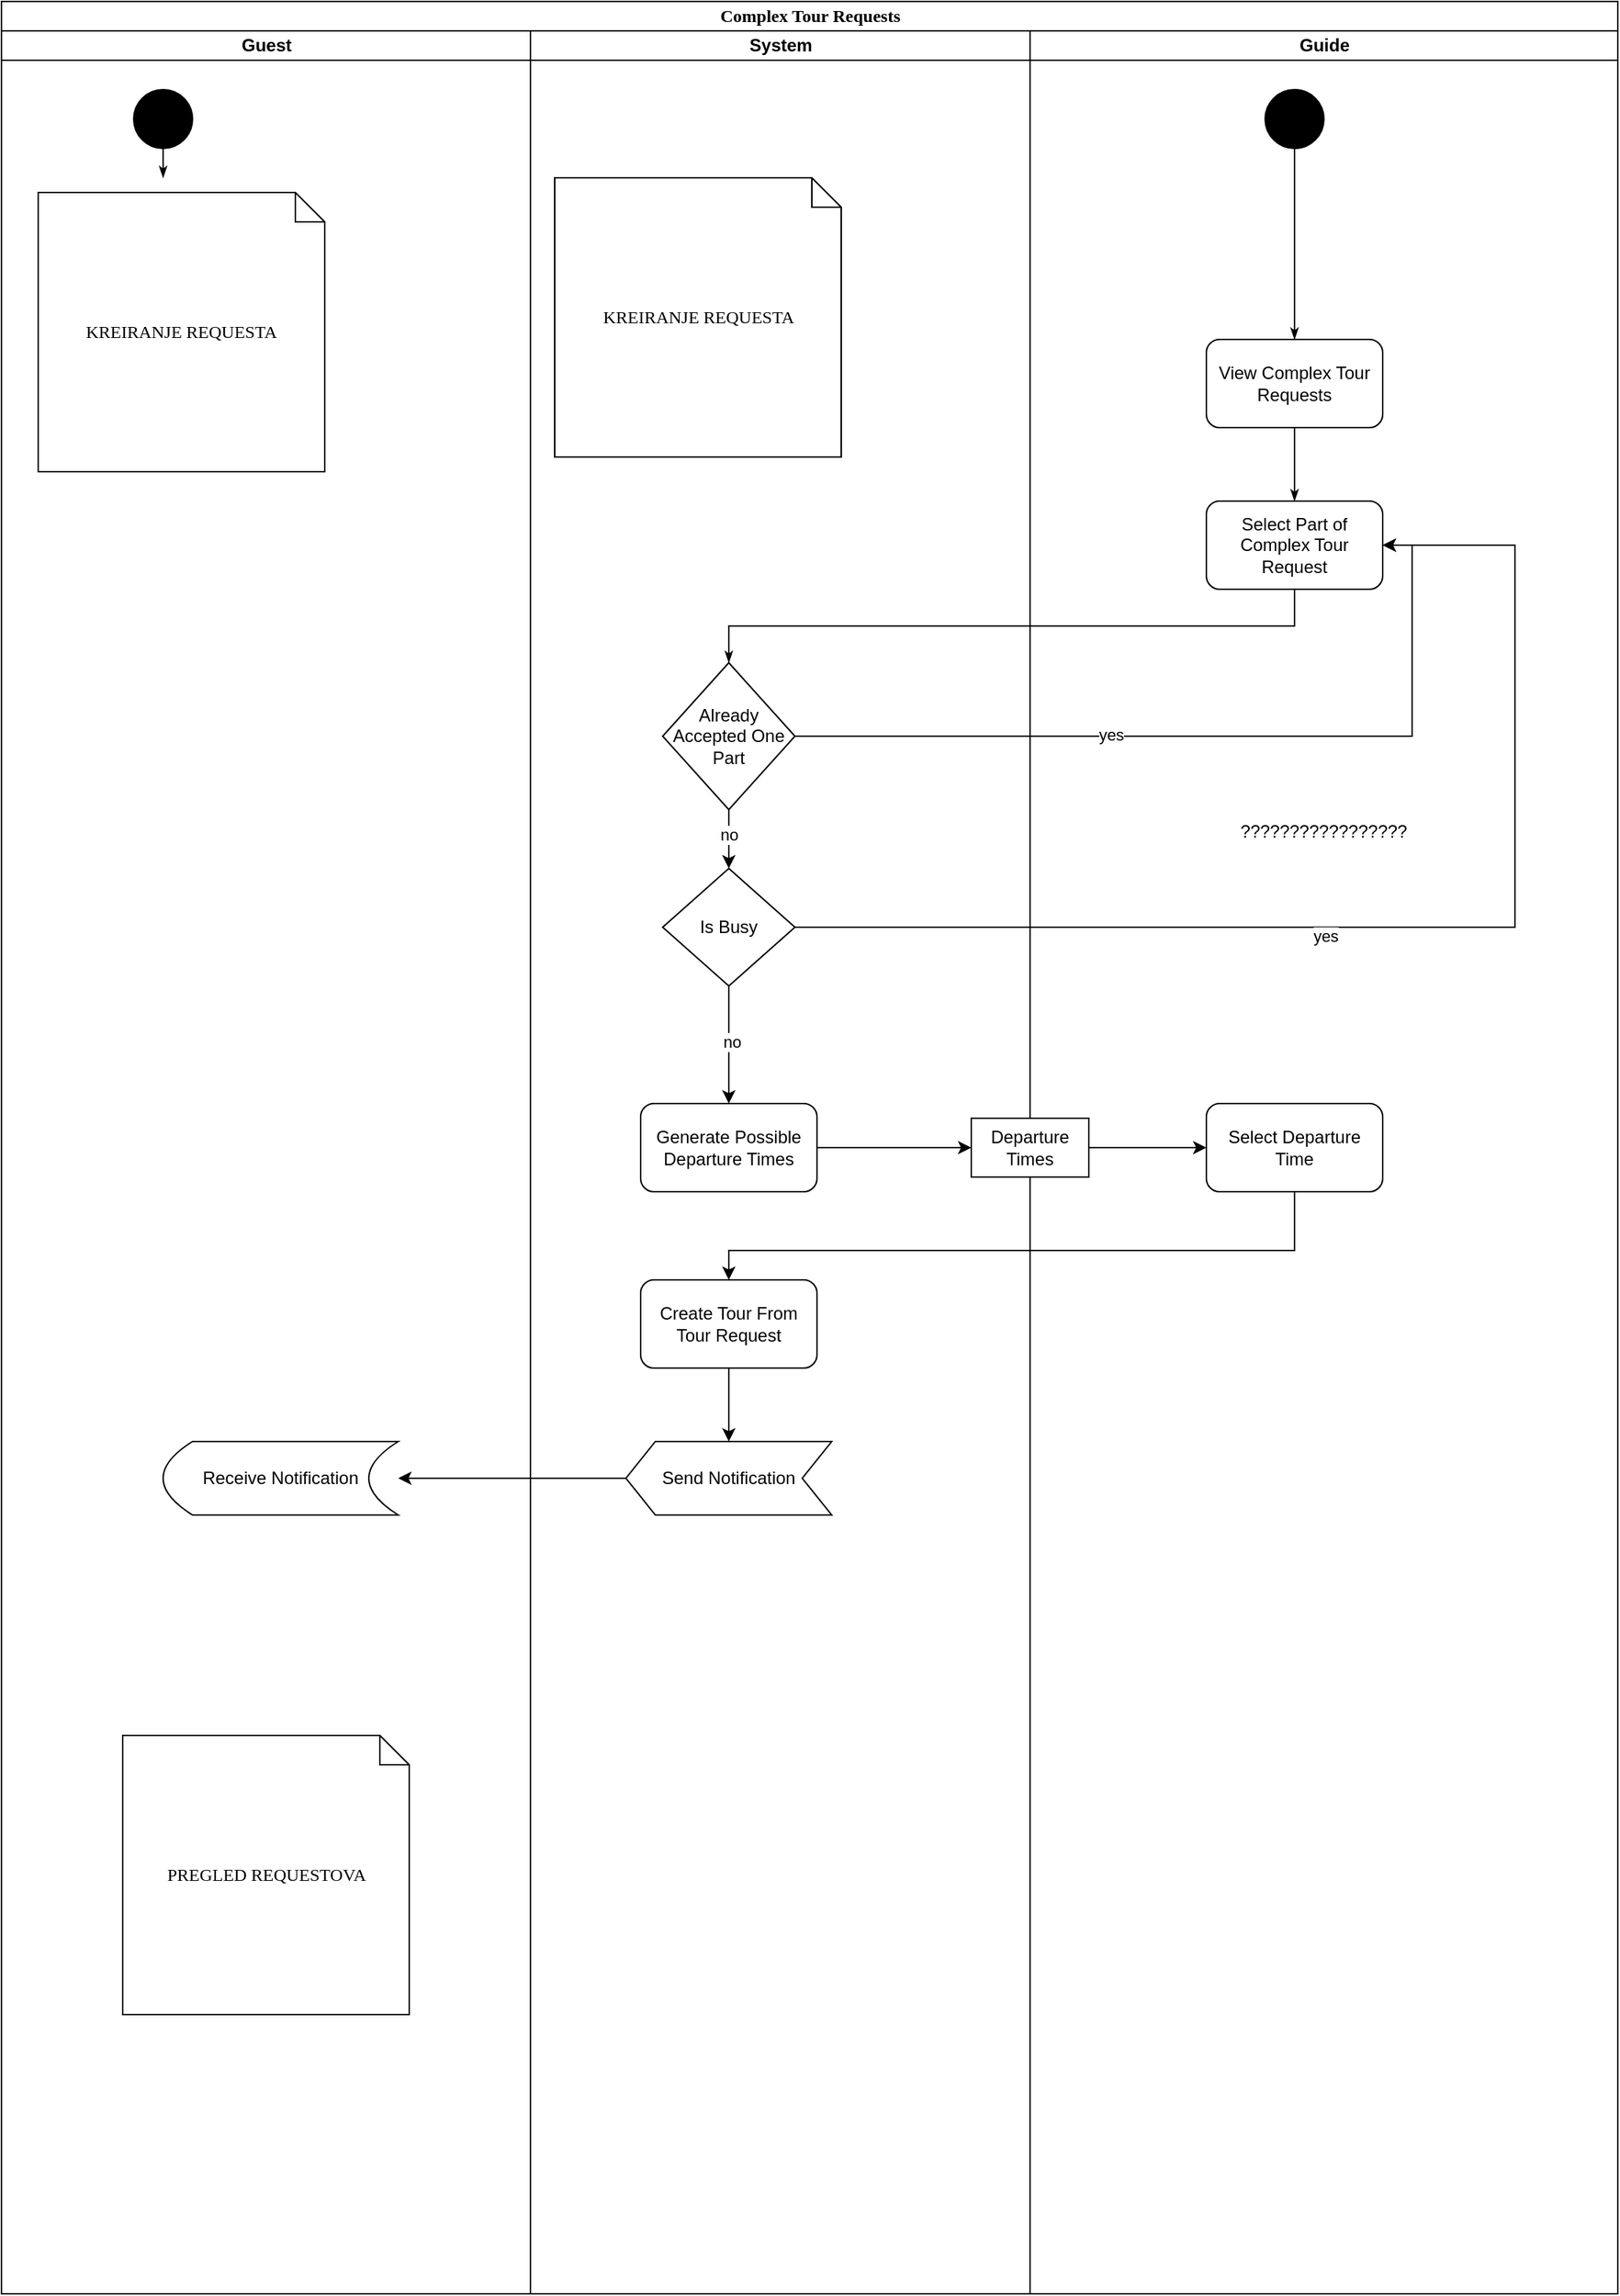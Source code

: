<mxfile version="21.3.8" type="github">
  <diagram name="Page-1" id="Fw9cqJjb__tHlQrYpdmn">
    <mxGraphModel dx="1434" dy="764" grid="1" gridSize="10" guides="1" tooltips="1" connect="1" arrows="1" fold="1" page="1" pageScale="1" pageWidth="850" pageHeight="1100" math="0" shadow="0">
      <root>
        <mxCell id="0" />
        <mxCell id="1" parent="0" />
        <mxCell id="8VgfwEKivi2yDVHk0vp1-1" value="Complex Tour Requests" style="swimlane;html=1;childLayout=stackLayout;startSize=20;rounded=0;shadow=0;comic=0;labelBackgroundColor=none;strokeWidth=1;fontFamily=Verdana;fontSize=12;align=center;" vertex="1" parent="1">
          <mxGeometry x="40" y="70" width="1100" height="1560" as="geometry" />
        </mxCell>
        <mxCell id="8VgfwEKivi2yDVHk0vp1-2" value="Guest" style="swimlane;html=1;startSize=20;" vertex="1" parent="8VgfwEKivi2yDVHk0vp1-1">
          <mxGeometry y="20" width="360" height="1540" as="geometry" />
        </mxCell>
        <mxCell id="8VgfwEKivi2yDVHk0vp1-29" value="" style="ellipse;whiteSpace=wrap;html=1;rounded=0;shadow=0;comic=0;labelBackgroundColor=none;strokeWidth=1;fillColor=#000000;fontFamily=Verdana;fontSize=12;align=center;" vertex="1" parent="8VgfwEKivi2yDVHk0vp1-2">
          <mxGeometry x="90" y="40" width="40" height="40" as="geometry" />
        </mxCell>
        <mxCell id="8VgfwEKivi2yDVHk0vp1-28" style="edgeStyle=orthogonalEdgeStyle;rounded=0;html=1;labelBackgroundColor=none;startArrow=none;startFill=0;startSize=5;endArrow=classicThin;endFill=1;endSize=5;jettySize=auto;orthogonalLoop=1;strokeWidth=1;fontFamily=Verdana;fontSize=12" edge="1" parent="8VgfwEKivi2yDVHk0vp1-2" source="8VgfwEKivi2yDVHk0vp1-29">
          <mxGeometry relative="1" as="geometry">
            <mxPoint x="110" y="100" as="targetPoint" />
          </mxGeometry>
        </mxCell>
        <mxCell id="8VgfwEKivi2yDVHk0vp1-63" value="KREIRANJE REQUESTA" style="shape=note;whiteSpace=wrap;html=1;rounded=0;shadow=0;comic=0;labelBackgroundColor=none;strokeWidth=1;fontFamily=Verdana;fontSize=12;align=center;size=20;" vertex="1" parent="8VgfwEKivi2yDVHk0vp1-2">
          <mxGeometry x="25" y="110" width="195" height="190" as="geometry" />
        </mxCell>
        <mxCell id="8VgfwEKivi2yDVHk0vp1-122" value="PREGLED REQUESTOVA" style="shape=note;whiteSpace=wrap;html=1;rounded=0;shadow=0;comic=0;labelBackgroundColor=none;strokeWidth=1;fontFamily=Verdana;fontSize=12;align=center;size=20;" vertex="1" parent="8VgfwEKivi2yDVHk0vp1-2">
          <mxGeometry x="82.5" y="1160" width="195" height="190" as="geometry" />
        </mxCell>
        <mxCell id="8VgfwEKivi2yDVHk0vp1-188" value="Receive Notification" style="shape=dataStorage;whiteSpace=wrap;html=1;fixedSize=1;" vertex="1" parent="8VgfwEKivi2yDVHk0vp1-2">
          <mxGeometry x="110" y="960" width="160" height="50" as="geometry" />
        </mxCell>
        <mxCell id="8VgfwEKivi2yDVHk0vp1-11" value="System" style="swimlane;html=1;startSize=20;" vertex="1" parent="8VgfwEKivi2yDVHk0vp1-1">
          <mxGeometry x="360" y="20" width="340" height="1540" as="geometry" />
        </mxCell>
        <mxCell id="8VgfwEKivi2yDVHk0vp1-114" value="KREIRANJE REQUESTA" style="shape=note;whiteSpace=wrap;html=1;rounded=0;shadow=0;comic=0;labelBackgroundColor=none;strokeWidth=1;fontFamily=Verdana;fontSize=12;align=center;size=20;" vertex="1" parent="8VgfwEKivi2yDVHk0vp1-11">
          <mxGeometry x="16.5" y="100" width="195" height="190" as="geometry" />
        </mxCell>
        <mxCell id="8VgfwEKivi2yDVHk0vp1-175" style="edgeStyle=orthogonalEdgeStyle;rounded=0;orthogonalLoop=1;jettySize=auto;html=1;entryX=0.5;entryY=0;entryDx=0;entryDy=0;" edge="1" parent="8VgfwEKivi2yDVHk0vp1-11" source="8VgfwEKivi2yDVHk0vp1-142" target="8VgfwEKivi2yDVHk0vp1-174">
          <mxGeometry relative="1" as="geometry" />
        </mxCell>
        <mxCell id="8VgfwEKivi2yDVHk0vp1-177" value="no" style="edgeLabel;html=1;align=center;verticalAlign=middle;resizable=0;points=[];" vertex="1" connectable="0" parent="8VgfwEKivi2yDVHk0vp1-175">
          <mxGeometry x="0.109" y="3" relative="1" as="geometry">
            <mxPoint x="-3" y="-5" as="offset" />
          </mxGeometry>
        </mxCell>
        <mxCell id="8VgfwEKivi2yDVHk0vp1-142" value="Already Accepted One Part" style="rhombus;whiteSpace=wrap;html=1;" vertex="1" parent="8VgfwEKivi2yDVHk0vp1-11">
          <mxGeometry x="90" y="430" width="90" height="100" as="geometry" />
        </mxCell>
        <mxCell id="8VgfwEKivi2yDVHk0vp1-159" value="Generate Possible Departure Times" style="rounded=1;whiteSpace=wrap;html=1;" vertex="1" parent="8VgfwEKivi2yDVHk0vp1-11">
          <mxGeometry x="75" y="730" width="120" height="60" as="geometry" />
        </mxCell>
        <mxCell id="8VgfwEKivi2yDVHk0vp1-176" style="edgeStyle=orthogonalEdgeStyle;rounded=0;orthogonalLoop=1;jettySize=auto;html=1;" edge="1" parent="8VgfwEKivi2yDVHk0vp1-11" source="8VgfwEKivi2yDVHk0vp1-174" target="8VgfwEKivi2yDVHk0vp1-159">
          <mxGeometry relative="1" as="geometry" />
        </mxCell>
        <mxCell id="8VgfwEKivi2yDVHk0vp1-178" value="no&lt;br&gt;" style="edgeLabel;html=1;align=center;verticalAlign=middle;resizable=0;points=[];" vertex="1" connectable="0" parent="8VgfwEKivi2yDVHk0vp1-176">
          <mxGeometry x="-0.063" y="2" relative="1" as="geometry">
            <mxPoint as="offset" />
          </mxGeometry>
        </mxCell>
        <mxCell id="8VgfwEKivi2yDVHk0vp1-174" value="Is Busy" style="rhombus;whiteSpace=wrap;html=1;" vertex="1" parent="8VgfwEKivi2yDVHk0vp1-11">
          <mxGeometry x="90" y="570" width="90" height="80" as="geometry" />
        </mxCell>
        <mxCell id="8VgfwEKivi2yDVHk0vp1-192" style="edgeStyle=orthogonalEdgeStyle;rounded=0;orthogonalLoop=1;jettySize=auto;html=1;" edge="1" parent="8VgfwEKivi2yDVHk0vp1-11" source="8VgfwEKivi2yDVHk0vp1-186" target="8VgfwEKivi2yDVHk0vp1-187">
          <mxGeometry relative="1" as="geometry" />
        </mxCell>
        <mxCell id="8VgfwEKivi2yDVHk0vp1-186" value="Create Tour From Tour Request" style="rounded=1;whiteSpace=wrap;html=1;" vertex="1" parent="8VgfwEKivi2yDVHk0vp1-11">
          <mxGeometry x="75" y="850" width="120" height="60" as="geometry" />
        </mxCell>
        <mxCell id="8VgfwEKivi2yDVHk0vp1-187" value="Send Notification" style="shape=step;perimeter=stepPerimeter;whiteSpace=wrap;html=1;fixedSize=1;flipH=1;" vertex="1" parent="8VgfwEKivi2yDVHk0vp1-11">
          <mxGeometry x="65" y="960" width="140" height="50" as="geometry" />
        </mxCell>
        <mxCell id="8VgfwEKivi2yDVHk0vp1-27" value="Guide" style="swimlane;html=1;startSize=20;" vertex="1" parent="8VgfwEKivi2yDVHk0vp1-1">
          <mxGeometry x="700" y="20" width="400" height="1540" as="geometry" />
        </mxCell>
        <mxCell id="8VgfwEKivi2yDVHk0vp1-115" value="" style="ellipse;whiteSpace=wrap;html=1;rounded=0;shadow=0;comic=0;labelBackgroundColor=none;strokeWidth=1;fillColor=#000000;fontFamily=Verdana;fontSize=12;align=center;" vertex="1" parent="8VgfwEKivi2yDVHk0vp1-27">
          <mxGeometry x="160" y="40" width="40" height="40" as="geometry" />
        </mxCell>
        <mxCell id="8VgfwEKivi2yDVHk0vp1-140" value="View Complex Tour Requests" style="rounded=1;whiteSpace=wrap;html=1;" vertex="1" parent="8VgfwEKivi2yDVHk0vp1-27">
          <mxGeometry x="120" y="210" width="120" height="60" as="geometry" />
        </mxCell>
        <mxCell id="8VgfwEKivi2yDVHk0vp1-141" value="Select Part of Complex Tour Request" style="rounded=1;whiteSpace=wrap;html=1;" vertex="1" parent="8VgfwEKivi2yDVHk0vp1-27">
          <mxGeometry x="120" y="320" width="120" height="60" as="geometry" />
        </mxCell>
        <mxCell id="8VgfwEKivi2yDVHk0vp1-144" style="edgeStyle=orthogonalEdgeStyle;rounded=0;html=1;labelBackgroundColor=none;startArrow=none;startFill=0;startSize=5;endArrow=classicThin;endFill=1;endSize=5;jettySize=auto;orthogonalLoop=1;strokeWidth=1;fontFamily=Verdana;fontSize=12;exitX=0.5;exitY=1;exitDx=0;exitDy=0;" edge="1" parent="8VgfwEKivi2yDVHk0vp1-27" source="8VgfwEKivi2yDVHk0vp1-115" target="8VgfwEKivi2yDVHk0vp1-140">
          <mxGeometry relative="1" as="geometry">
            <mxPoint x="-530" y="90" as="sourcePoint" />
            <mxPoint x="-530" y="110" as="targetPoint" />
          </mxGeometry>
        </mxCell>
        <mxCell id="8VgfwEKivi2yDVHk0vp1-145" style="edgeStyle=orthogonalEdgeStyle;rounded=0;html=1;labelBackgroundColor=none;startArrow=none;startFill=0;startSize=5;endArrow=classicThin;endFill=1;endSize=5;jettySize=auto;orthogonalLoop=1;strokeWidth=1;fontFamily=Verdana;fontSize=12;exitX=0.5;exitY=1;exitDx=0;exitDy=0;entryX=0.5;entryY=0;entryDx=0;entryDy=0;" edge="1" parent="8VgfwEKivi2yDVHk0vp1-27" source="8VgfwEKivi2yDVHk0vp1-140" target="8VgfwEKivi2yDVHk0vp1-141">
          <mxGeometry relative="1" as="geometry">
            <mxPoint x="190" y="90" as="sourcePoint" />
            <mxPoint x="190" y="280" as="targetPoint" />
          </mxGeometry>
        </mxCell>
        <mxCell id="8VgfwEKivi2yDVHk0vp1-163" value="Select Departure Time" style="rounded=1;whiteSpace=wrap;html=1;" vertex="1" parent="8VgfwEKivi2yDVHk0vp1-27">
          <mxGeometry x="120" y="730" width="120" height="60" as="geometry" />
        </mxCell>
        <mxCell id="8VgfwEKivi2yDVHk0vp1-167" style="edgeStyle=orthogonalEdgeStyle;rounded=0;orthogonalLoop=1;jettySize=auto;html=1;entryX=0;entryY=0.5;entryDx=0;entryDy=0;" edge="1" parent="8VgfwEKivi2yDVHk0vp1-27" source="8VgfwEKivi2yDVHk0vp1-166" target="8VgfwEKivi2yDVHk0vp1-163">
          <mxGeometry relative="1" as="geometry" />
        </mxCell>
        <mxCell id="8VgfwEKivi2yDVHk0vp1-166" value="Departure Times" style="rounded=0;whiteSpace=wrap;html=1;" vertex="1" parent="8VgfwEKivi2yDVHk0vp1-27">
          <mxGeometry x="-40" y="740" width="80" height="40" as="geometry" />
        </mxCell>
        <mxCell id="8VgfwEKivi2yDVHk0vp1-184" value="?????????????????" style="text;html=1;strokeColor=none;fillColor=none;align=center;verticalAlign=middle;whiteSpace=wrap;rounded=0;" vertex="1" parent="8VgfwEKivi2yDVHk0vp1-27">
          <mxGeometry x="170" y="530" width="60" height="30" as="geometry" />
        </mxCell>
        <mxCell id="8VgfwEKivi2yDVHk0vp1-147" style="edgeStyle=orthogonalEdgeStyle;rounded=0;html=1;labelBackgroundColor=none;startArrow=none;startFill=0;startSize=5;endArrow=classicThin;endFill=1;endSize=5;jettySize=auto;orthogonalLoop=1;strokeWidth=1;fontFamily=Verdana;fontSize=12;exitX=0.5;exitY=1;exitDx=0;exitDy=0;" edge="1" parent="8VgfwEKivi2yDVHk0vp1-1" source="8VgfwEKivi2yDVHk0vp1-141" target="8VgfwEKivi2yDVHk0vp1-142">
          <mxGeometry relative="1" as="geometry">
            <mxPoint x="840" y="300" as="sourcePoint" />
            <mxPoint x="840" y="350" as="targetPoint" />
          </mxGeometry>
        </mxCell>
        <mxCell id="8VgfwEKivi2yDVHk0vp1-165" style="edgeStyle=orthogonalEdgeStyle;rounded=0;orthogonalLoop=1;jettySize=auto;html=1;entryX=0;entryY=0.5;entryDx=0;entryDy=0;" edge="1" parent="8VgfwEKivi2yDVHk0vp1-1" source="8VgfwEKivi2yDVHk0vp1-159" target="8VgfwEKivi2yDVHk0vp1-166">
          <mxGeometry relative="1" as="geometry">
            <Array as="points">
              <mxPoint x="640" y="780" />
            </Array>
          </mxGeometry>
        </mxCell>
        <mxCell id="8VgfwEKivi2yDVHk0vp1-180" style="edgeStyle=orthogonalEdgeStyle;rounded=0;orthogonalLoop=1;jettySize=auto;html=1;entryX=1;entryY=0.5;entryDx=0;entryDy=0;" edge="1" parent="8VgfwEKivi2yDVHk0vp1-1" source="8VgfwEKivi2yDVHk0vp1-142" target="8VgfwEKivi2yDVHk0vp1-141">
          <mxGeometry relative="1" as="geometry">
            <mxPoint x="780" y="500.0" as="targetPoint" />
          </mxGeometry>
        </mxCell>
        <mxCell id="8VgfwEKivi2yDVHk0vp1-182" value="yes" style="edgeLabel;html=1;align=center;verticalAlign=middle;resizable=0;points=[];" vertex="1" connectable="0" parent="8VgfwEKivi2yDVHk0vp1-180">
          <mxGeometry x="-0.246" y="1" relative="1" as="geometry">
            <mxPoint as="offset" />
          </mxGeometry>
        </mxCell>
        <mxCell id="8VgfwEKivi2yDVHk0vp1-181" style="edgeStyle=orthogonalEdgeStyle;rounded=0;orthogonalLoop=1;jettySize=auto;html=1;entryX=1;entryY=0.5;entryDx=0;entryDy=0;" edge="1" parent="8VgfwEKivi2yDVHk0vp1-1" source="8VgfwEKivi2yDVHk0vp1-174" target="8VgfwEKivi2yDVHk0vp1-141">
          <mxGeometry relative="1" as="geometry">
            <mxPoint x="800" y="630.0" as="targetPoint" />
            <Array as="points">
              <mxPoint x="1030" y="630" />
              <mxPoint x="1030" y="370" />
            </Array>
          </mxGeometry>
        </mxCell>
        <mxCell id="8VgfwEKivi2yDVHk0vp1-183" value="yes" style="edgeLabel;html=1;align=center;verticalAlign=middle;resizable=0;points=[];" vertex="1" connectable="0" parent="8VgfwEKivi2yDVHk0vp1-181">
          <mxGeometry x="-0.141" y="-6" relative="1" as="geometry">
            <mxPoint as="offset" />
          </mxGeometry>
        </mxCell>
        <mxCell id="8VgfwEKivi2yDVHk0vp1-189" style="edgeStyle=orthogonalEdgeStyle;rounded=0;orthogonalLoop=1;jettySize=auto;html=1;entryX=1;entryY=0.5;entryDx=0;entryDy=0;" edge="1" parent="8VgfwEKivi2yDVHk0vp1-1" source="8VgfwEKivi2yDVHk0vp1-187" target="8VgfwEKivi2yDVHk0vp1-188">
          <mxGeometry relative="1" as="geometry" />
        </mxCell>
        <mxCell id="8VgfwEKivi2yDVHk0vp1-191" style="edgeStyle=orthogonalEdgeStyle;rounded=0;orthogonalLoop=1;jettySize=auto;html=1;entryX=0.5;entryY=0;entryDx=0;entryDy=0;" edge="1" parent="8VgfwEKivi2yDVHk0vp1-1" source="8VgfwEKivi2yDVHk0vp1-163" target="8VgfwEKivi2yDVHk0vp1-186">
          <mxGeometry relative="1" as="geometry">
            <Array as="points">
              <mxPoint x="880" y="850" />
              <mxPoint x="495" y="850" />
            </Array>
          </mxGeometry>
        </mxCell>
      </root>
    </mxGraphModel>
  </diagram>
</mxfile>
